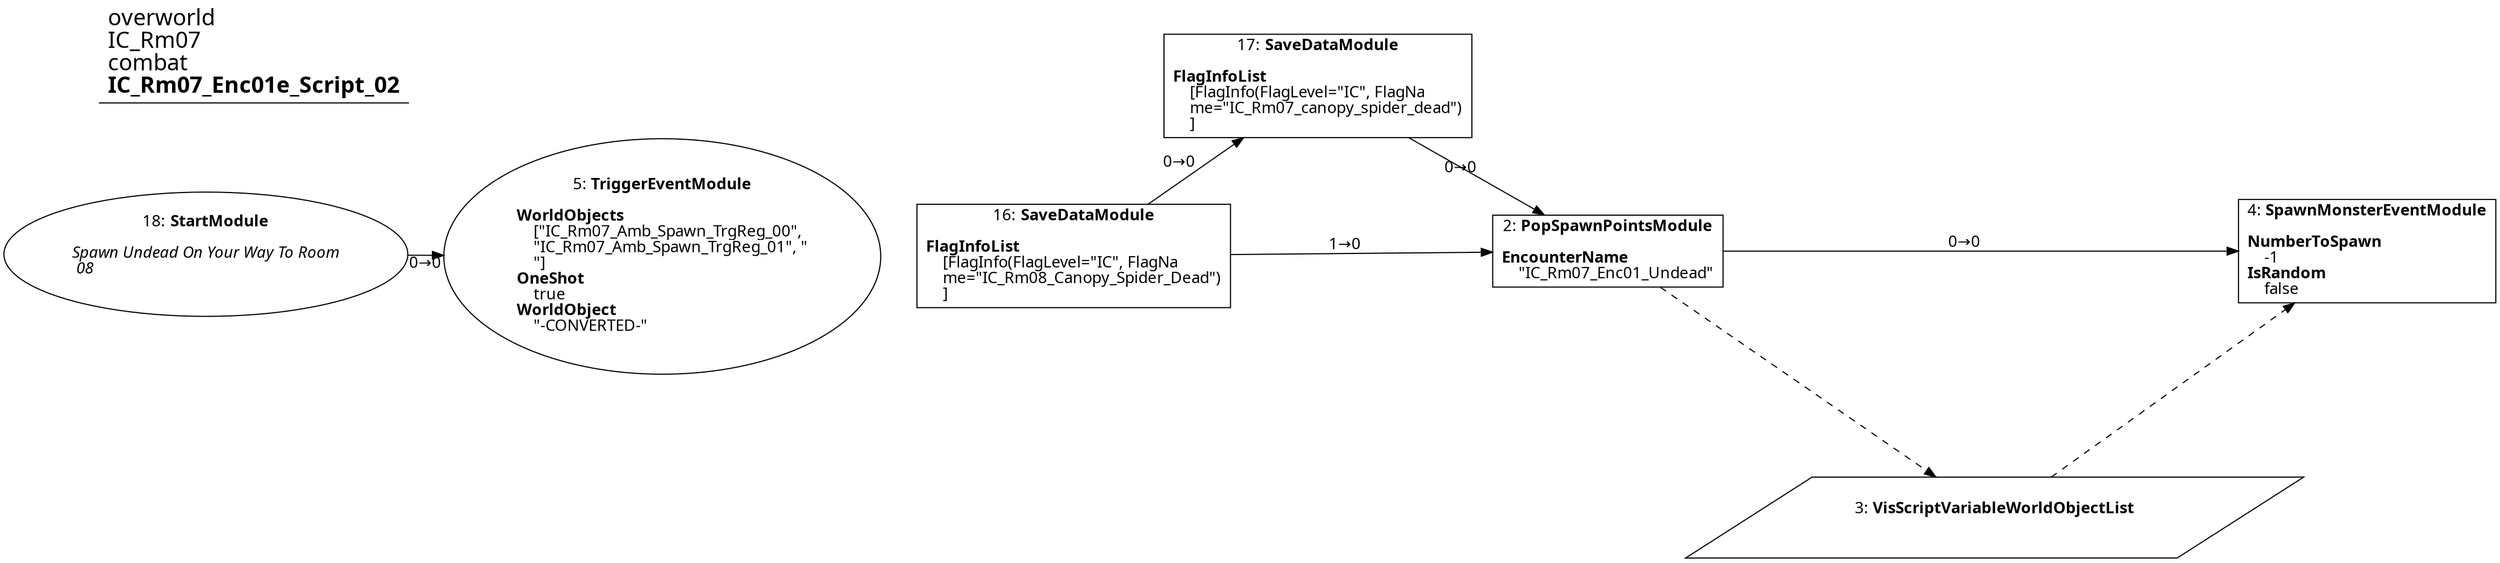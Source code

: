 digraph {
    layout = fdp;
    overlap = prism;
    sep = "+16";
    splines = spline;

    node [ shape = box ];

    graph [ fontname = "Segoe UI" ];
    node [ fontname = "Segoe UI" ];
    edge [ fontname = "Segoe UI" ];

    2 [ label = <2: <b>PopSpawnPointsModule</b><br/><br/><b>EncounterName</b><br align="left"/>    &quot;IC_Rm07_Enc01_Undead&quot;<br align="left"/>> ];
    2 [ pos = "0.29200003,-0.46!" ];
    2 -> 4 [ label = "0→0" ];
    2 -> 3 [ style = dashed ];

    3 [ label = <3: <b>VisScriptVariableWorldObjectList</b><br/><br/>> ];
    3 [ shape = parallelogram ]
    3 [ pos = "0.572,-0.652!" ];

    4 [ label = <4: <b>SpawnMonsterEventModule</b><br/><br/><b>NumberToSpawn</b><br align="left"/>    -1<br align="left"/><b>IsRandom</b><br align="left"/>    false<br align="left"/>> ];
    4 [ pos = "0.841,-0.46!" ];
    3 -> 4 [ style = dashed ];

    5 [ label = <5: <b>TriggerEventModule</b><br/><br/><b>WorldObjects</b><br align="left"/>    [&quot;IC_Rm07_Amb_Spawn_TrgReg_00&quot;, <br align="left"/>    &quot;IC_Rm07_Amb_Spawn_TrgReg_01&quot;, &quot;<br align="left"/>    &quot;]<br align="left"/><b>OneShot</b><br align="left"/>    true<br align="left"/><b>WorldObject</b><br align="left"/>    &quot;-CONVERTED-&quot;<br align="left"/>> ];
    5 [ shape = oval ]
    5 [ pos = "-0.411,-0.45900002!" ];

    16 [ label = <16: <b>SaveDataModule</b><br/><br/><b>FlagInfoList</b><br align="left"/>    [FlagInfo(FlagLevel=&quot;IC&quot;, FlagNa<br align="left"/>    me=&quot;IC_Rm08_Canopy_Spider_Dead&quot;)<br align="left"/>    ]<br align="left"/>> ];
    16 [ pos = "-0.12900001,-0.45900002!" ];
    16 -> 17 [ label = "0→0" ];
    16 -> 2 [ label = "1→0" ];

    17 [ label = <17: <b>SaveDataModule</b><br/><br/><b>FlagInfoList</b><br align="left"/>    [FlagInfo(FlagLevel=&quot;IC&quot;, FlagNa<br align="left"/>    me=&quot;IC_Rm07_canopy_spider_dead&quot;)<br align="left"/>    ]<br align="left"/>> ];
    17 [ pos = "0.080000006,-0.34100002!" ];
    17 -> 2 [ label = "0→0" ];

    18 [ label = <18: <b>StartModule</b><br/><br/><i>Spawn Undead On Your Way To Room<br align="left"/> 08<br align="left"/></i><br align="left"/>> ];
    18 [ shape = oval ]
    18 [ pos = "-0.64500004,-0.45900002!" ];
    18 -> 5 [ label = "0→0" ];

    title [ pos = "-0.646,-0.34!" ];
    title [ shape = underline ];
    title [ label = <<font point-size="20">overworld<br align="left"/>IC_Rm07<br align="left"/>combat<br align="left"/><b>IC_Rm07_Enc01e_Script_02</b><br align="left"/></font>> ];
}
